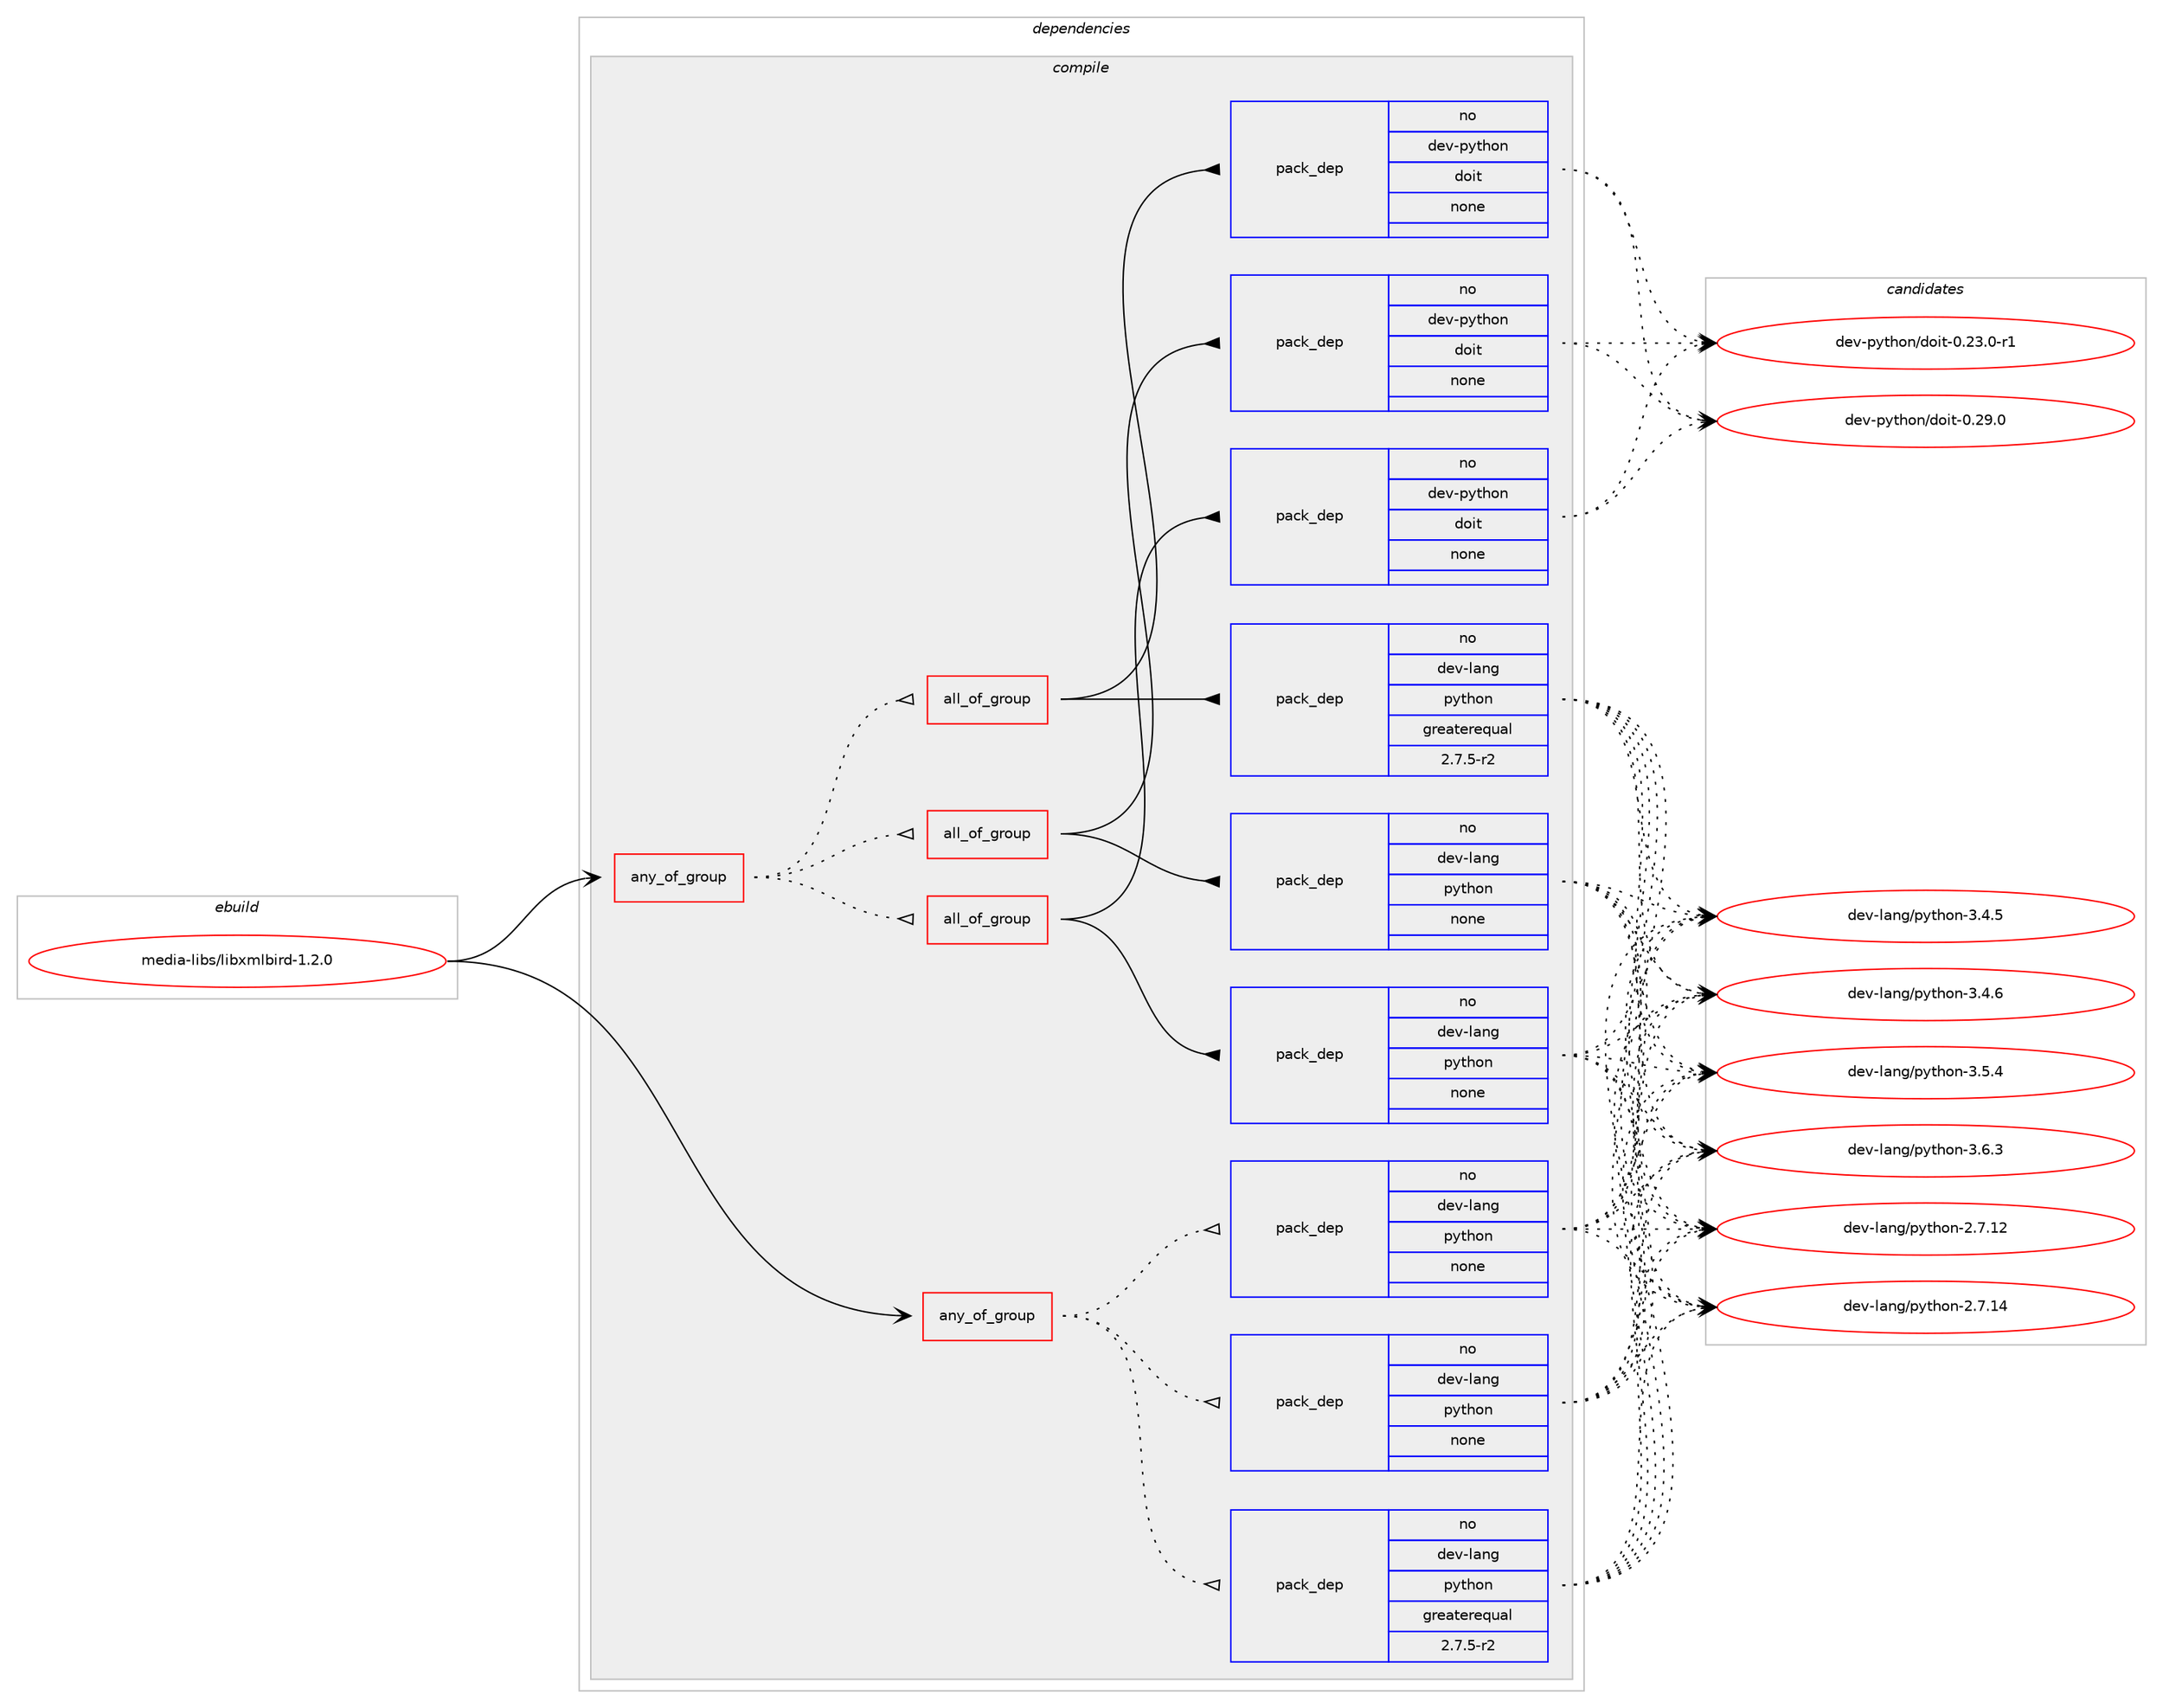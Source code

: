 digraph prolog {

# *************
# Graph options
# *************

newrank=true;
concentrate=true;
compound=true;
graph [rankdir=LR,fontname=Helvetica,fontsize=10,ranksep=1.5];#, ranksep=2.5, nodesep=0.2];
edge  [arrowhead=vee];
node  [fontname=Helvetica,fontsize=10];

# **********
# The ebuild
# **********

subgraph cluster_leftcol {
color=gray;
rank=same;
label=<<i>ebuild</i>>;
id [label="media-libs/libxmlbird-1.2.0", color=red, width=4, href="../media-libs/libxmlbird-1.2.0.svg"];
}

# ****************
# The dependencies
# ****************

subgraph cluster_midcol {
color=gray;
label=<<i>dependencies</i>>;
subgraph cluster_compile {
fillcolor="#eeeeee";
style=filled;
label=<<i>compile</i>>;
subgraph any5617 {
dependency366070 [label=<<TABLE BORDER="0" CELLBORDER="1" CELLSPACING="0" CELLPADDING="4"><TR><TD CELLPADDING="10">any_of_group</TD></TR></TABLE>>, shape=none, color=red];subgraph all141 {
dependency366071 [label=<<TABLE BORDER="0" CELLBORDER="1" CELLSPACING="0" CELLPADDING="4"><TR><TD CELLPADDING="10">all_of_group</TD></TR></TABLE>>, shape=none, color=red];subgraph pack270131 {
dependency366072 [label=<<TABLE BORDER="0" CELLBORDER="1" CELLSPACING="0" CELLPADDING="4" WIDTH="220"><TR><TD ROWSPAN="6" CELLPADDING="30">pack_dep</TD></TR><TR><TD WIDTH="110">no</TD></TR><TR><TD>dev-lang</TD></TR><TR><TD>python</TD></TR><TR><TD>none</TD></TR><TR><TD></TD></TR></TABLE>>, shape=none, color=blue];
}
dependency366071:e -> dependency366072:w [weight=20,style="solid",arrowhead="inv"];
subgraph pack270132 {
dependency366073 [label=<<TABLE BORDER="0" CELLBORDER="1" CELLSPACING="0" CELLPADDING="4" WIDTH="220"><TR><TD ROWSPAN="6" CELLPADDING="30">pack_dep</TD></TR><TR><TD WIDTH="110">no</TD></TR><TR><TD>dev-python</TD></TR><TR><TD>doit</TD></TR><TR><TD>none</TD></TR><TR><TD></TD></TR></TABLE>>, shape=none, color=blue];
}
dependency366071:e -> dependency366073:w [weight=20,style="solid",arrowhead="inv"];
}
dependency366070:e -> dependency366071:w [weight=20,style="dotted",arrowhead="oinv"];
subgraph all142 {
dependency366074 [label=<<TABLE BORDER="0" CELLBORDER="1" CELLSPACING="0" CELLPADDING="4"><TR><TD CELLPADDING="10">all_of_group</TD></TR></TABLE>>, shape=none, color=red];subgraph pack270133 {
dependency366075 [label=<<TABLE BORDER="0" CELLBORDER="1" CELLSPACING="0" CELLPADDING="4" WIDTH="220"><TR><TD ROWSPAN="6" CELLPADDING="30">pack_dep</TD></TR><TR><TD WIDTH="110">no</TD></TR><TR><TD>dev-lang</TD></TR><TR><TD>python</TD></TR><TR><TD>none</TD></TR><TR><TD></TD></TR></TABLE>>, shape=none, color=blue];
}
dependency366074:e -> dependency366075:w [weight=20,style="solid",arrowhead="inv"];
subgraph pack270134 {
dependency366076 [label=<<TABLE BORDER="0" CELLBORDER="1" CELLSPACING="0" CELLPADDING="4" WIDTH="220"><TR><TD ROWSPAN="6" CELLPADDING="30">pack_dep</TD></TR><TR><TD WIDTH="110">no</TD></TR><TR><TD>dev-python</TD></TR><TR><TD>doit</TD></TR><TR><TD>none</TD></TR><TR><TD></TD></TR></TABLE>>, shape=none, color=blue];
}
dependency366074:e -> dependency366076:w [weight=20,style="solid",arrowhead="inv"];
}
dependency366070:e -> dependency366074:w [weight=20,style="dotted",arrowhead="oinv"];
subgraph all143 {
dependency366077 [label=<<TABLE BORDER="0" CELLBORDER="1" CELLSPACING="0" CELLPADDING="4"><TR><TD CELLPADDING="10">all_of_group</TD></TR></TABLE>>, shape=none, color=red];subgraph pack270135 {
dependency366078 [label=<<TABLE BORDER="0" CELLBORDER="1" CELLSPACING="0" CELLPADDING="4" WIDTH="220"><TR><TD ROWSPAN="6" CELLPADDING="30">pack_dep</TD></TR><TR><TD WIDTH="110">no</TD></TR><TR><TD>dev-lang</TD></TR><TR><TD>python</TD></TR><TR><TD>greaterequal</TD></TR><TR><TD>2.7.5-r2</TD></TR></TABLE>>, shape=none, color=blue];
}
dependency366077:e -> dependency366078:w [weight=20,style="solid",arrowhead="inv"];
subgraph pack270136 {
dependency366079 [label=<<TABLE BORDER="0" CELLBORDER="1" CELLSPACING="0" CELLPADDING="4" WIDTH="220"><TR><TD ROWSPAN="6" CELLPADDING="30">pack_dep</TD></TR><TR><TD WIDTH="110">no</TD></TR><TR><TD>dev-python</TD></TR><TR><TD>doit</TD></TR><TR><TD>none</TD></TR><TR><TD></TD></TR></TABLE>>, shape=none, color=blue];
}
dependency366077:e -> dependency366079:w [weight=20,style="solid",arrowhead="inv"];
}
dependency366070:e -> dependency366077:w [weight=20,style="dotted",arrowhead="oinv"];
}
id:e -> dependency366070:w [weight=20,style="solid",arrowhead="vee"];
subgraph any5618 {
dependency366080 [label=<<TABLE BORDER="0" CELLBORDER="1" CELLSPACING="0" CELLPADDING="4"><TR><TD CELLPADDING="10">any_of_group</TD></TR></TABLE>>, shape=none, color=red];subgraph pack270137 {
dependency366081 [label=<<TABLE BORDER="0" CELLBORDER="1" CELLSPACING="0" CELLPADDING="4" WIDTH="220"><TR><TD ROWSPAN="6" CELLPADDING="30">pack_dep</TD></TR><TR><TD WIDTH="110">no</TD></TR><TR><TD>dev-lang</TD></TR><TR><TD>python</TD></TR><TR><TD>none</TD></TR><TR><TD></TD></TR></TABLE>>, shape=none, color=blue];
}
dependency366080:e -> dependency366081:w [weight=20,style="dotted",arrowhead="oinv"];
subgraph pack270138 {
dependency366082 [label=<<TABLE BORDER="0" CELLBORDER="1" CELLSPACING="0" CELLPADDING="4" WIDTH="220"><TR><TD ROWSPAN="6" CELLPADDING="30">pack_dep</TD></TR><TR><TD WIDTH="110">no</TD></TR><TR><TD>dev-lang</TD></TR><TR><TD>python</TD></TR><TR><TD>none</TD></TR><TR><TD></TD></TR></TABLE>>, shape=none, color=blue];
}
dependency366080:e -> dependency366082:w [weight=20,style="dotted",arrowhead="oinv"];
subgraph pack270139 {
dependency366083 [label=<<TABLE BORDER="0" CELLBORDER="1" CELLSPACING="0" CELLPADDING="4" WIDTH="220"><TR><TD ROWSPAN="6" CELLPADDING="30">pack_dep</TD></TR><TR><TD WIDTH="110">no</TD></TR><TR><TD>dev-lang</TD></TR><TR><TD>python</TD></TR><TR><TD>greaterequal</TD></TR><TR><TD>2.7.5-r2</TD></TR></TABLE>>, shape=none, color=blue];
}
dependency366080:e -> dependency366083:w [weight=20,style="dotted",arrowhead="oinv"];
}
id:e -> dependency366080:w [weight=20,style="solid",arrowhead="vee"];
}
subgraph cluster_compileandrun {
fillcolor="#eeeeee";
style=filled;
label=<<i>compile and run</i>>;
}
subgraph cluster_run {
fillcolor="#eeeeee";
style=filled;
label=<<i>run</i>>;
}
}

# **************
# The candidates
# **************

subgraph cluster_choices {
rank=same;
color=gray;
label=<<i>candidates</i>>;

subgraph choice270131 {
color=black;
nodesep=1;
choice10010111845108971101034711212111610411111045504655464950 [label="dev-lang/python-2.7.12", color=red, width=4,href="../dev-lang/python-2.7.12.svg"];
choice10010111845108971101034711212111610411111045504655464952 [label="dev-lang/python-2.7.14", color=red, width=4,href="../dev-lang/python-2.7.14.svg"];
choice100101118451089711010347112121116104111110455146524653 [label="dev-lang/python-3.4.5", color=red, width=4,href="../dev-lang/python-3.4.5.svg"];
choice100101118451089711010347112121116104111110455146524654 [label="dev-lang/python-3.4.6", color=red, width=4,href="../dev-lang/python-3.4.6.svg"];
choice100101118451089711010347112121116104111110455146534652 [label="dev-lang/python-3.5.4", color=red, width=4,href="../dev-lang/python-3.5.4.svg"];
choice100101118451089711010347112121116104111110455146544651 [label="dev-lang/python-3.6.3", color=red, width=4,href="../dev-lang/python-3.6.3.svg"];
dependency366072:e -> choice10010111845108971101034711212111610411111045504655464950:w [style=dotted,weight="100"];
dependency366072:e -> choice10010111845108971101034711212111610411111045504655464952:w [style=dotted,weight="100"];
dependency366072:e -> choice100101118451089711010347112121116104111110455146524653:w [style=dotted,weight="100"];
dependency366072:e -> choice100101118451089711010347112121116104111110455146524654:w [style=dotted,weight="100"];
dependency366072:e -> choice100101118451089711010347112121116104111110455146534652:w [style=dotted,weight="100"];
dependency366072:e -> choice100101118451089711010347112121116104111110455146544651:w [style=dotted,weight="100"];
}
subgraph choice270132 {
color=black;
nodesep=1;
choice1001011184511212111610411111047100111105116454846505146484511449 [label="dev-python/doit-0.23.0-r1", color=red, width=4,href="../dev-python/doit-0.23.0-r1.svg"];
choice100101118451121211161041111104710011110511645484650574648 [label="dev-python/doit-0.29.0", color=red, width=4,href="../dev-python/doit-0.29.0.svg"];
dependency366073:e -> choice1001011184511212111610411111047100111105116454846505146484511449:w [style=dotted,weight="100"];
dependency366073:e -> choice100101118451121211161041111104710011110511645484650574648:w [style=dotted,weight="100"];
}
subgraph choice270133 {
color=black;
nodesep=1;
choice10010111845108971101034711212111610411111045504655464950 [label="dev-lang/python-2.7.12", color=red, width=4,href="../dev-lang/python-2.7.12.svg"];
choice10010111845108971101034711212111610411111045504655464952 [label="dev-lang/python-2.7.14", color=red, width=4,href="../dev-lang/python-2.7.14.svg"];
choice100101118451089711010347112121116104111110455146524653 [label="dev-lang/python-3.4.5", color=red, width=4,href="../dev-lang/python-3.4.5.svg"];
choice100101118451089711010347112121116104111110455146524654 [label="dev-lang/python-3.4.6", color=red, width=4,href="../dev-lang/python-3.4.6.svg"];
choice100101118451089711010347112121116104111110455146534652 [label="dev-lang/python-3.5.4", color=red, width=4,href="../dev-lang/python-3.5.4.svg"];
choice100101118451089711010347112121116104111110455146544651 [label="dev-lang/python-3.6.3", color=red, width=4,href="../dev-lang/python-3.6.3.svg"];
dependency366075:e -> choice10010111845108971101034711212111610411111045504655464950:w [style=dotted,weight="100"];
dependency366075:e -> choice10010111845108971101034711212111610411111045504655464952:w [style=dotted,weight="100"];
dependency366075:e -> choice100101118451089711010347112121116104111110455146524653:w [style=dotted,weight="100"];
dependency366075:e -> choice100101118451089711010347112121116104111110455146524654:w [style=dotted,weight="100"];
dependency366075:e -> choice100101118451089711010347112121116104111110455146534652:w [style=dotted,weight="100"];
dependency366075:e -> choice100101118451089711010347112121116104111110455146544651:w [style=dotted,weight="100"];
}
subgraph choice270134 {
color=black;
nodesep=1;
choice1001011184511212111610411111047100111105116454846505146484511449 [label="dev-python/doit-0.23.0-r1", color=red, width=4,href="../dev-python/doit-0.23.0-r1.svg"];
choice100101118451121211161041111104710011110511645484650574648 [label="dev-python/doit-0.29.0", color=red, width=4,href="../dev-python/doit-0.29.0.svg"];
dependency366076:e -> choice1001011184511212111610411111047100111105116454846505146484511449:w [style=dotted,weight="100"];
dependency366076:e -> choice100101118451121211161041111104710011110511645484650574648:w [style=dotted,weight="100"];
}
subgraph choice270135 {
color=black;
nodesep=1;
choice10010111845108971101034711212111610411111045504655464950 [label="dev-lang/python-2.7.12", color=red, width=4,href="../dev-lang/python-2.7.12.svg"];
choice10010111845108971101034711212111610411111045504655464952 [label="dev-lang/python-2.7.14", color=red, width=4,href="../dev-lang/python-2.7.14.svg"];
choice100101118451089711010347112121116104111110455146524653 [label="dev-lang/python-3.4.5", color=red, width=4,href="../dev-lang/python-3.4.5.svg"];
choice100101118451089711010347112121116104111110455146524654 [label="dev-lang/python-3.4.6", color=red, width=4,href="../dev-lang/python-3.4.6.svg"];
choice100101118451089711010347112121116104111110455146534652 [label="dev-lang/python-3.5.4", color=red, width=4,href="../dev-lang/python-3.5.4.svg"];
choice100101118451089711010347112121116104111110455146544651 [label="dev-lang/python-3.6.3", color=red, width=4,href="../dev-lang/python-3.6.3.svg"];
dependency366078:e -> choice10010111845108971101034711212111610411111045504655464950:w [style=dotted,weight="100"];
dependency366078:e -> choice10010111845108971101034711212111610411111045504655464952:w [style=dotted,weight="100"];
dependency366078:e -> choice100101118451089711010347112121116104111110455146524653:w [style=dotted,weight="100"];
dependency366078:e -> choice100101118451089711010347112121116104111110455146524654:w [style=dotted,weight="100"];
dependency366078:e -> choice100101118451089711010347112121116104111110455146534652:w [style=dotted,weight="100"];
dependency366078:e -> choice100101118451089711010347112121116104111110455146544651:w [style=dotted,weight="100"];
}
subgraph choice270136 {
color=black;
nodesep=1;
choice1001011184511212111610411111047100111105116454846505146484511449 [label="dev-python/doit-0.23.0-r1", color=red, width=4,href="../dev-python/doit-0.23.0-r1.svg"];
choice100101118451121211161041111104710011110511645484650574648 [label="dev-python/doit-0.29.0", color=red, width=4,href="../dev-python/doit-0.29.0.svg"];
dependency366079:e -> choice1001011184511212111610411111047100111105116454846505146484511449:w [style=dotted,weight="100"];
dependency366079:e -> choice100101118451121211161041111104710011110511645484650574648:w [style=dotted,weight="100"];
}
subgraph choice270137 {
color=black;
nodesep=1;
choice10010111845108971101034711212111610411111045504655464950 [label="dev-lang/python-2.7.12", color=red, width=4,href="../dev-lang/python-2.7.12.svg"];
choice10010111845108971101034711212111610411111045504655464952 [label="dev-lang/python-2.7.14", color=red, width=4,href="../dev-lang/python-2.7.14.svg"];
choice100101118451089711010347112121116104111110455146524653 [label="dev-lang/python-3.4.5", color=red, width=4,href="../dev-lang/python-3.4.5.svg"];
choice100101118451089711010347112121116104111110455146524654 [label="dev-lang/python-3.4.6", color=red, width=4,href="../dev-lang/python-3.4.6.svg"];
choice100101118451089711010347112121116104111110455146534652 [label="dev-lang/python-3.5.4", color=red, width=4,href="../dev-lang/python-3.5.4.svg"];
choice100101118451089711010347112121116104111110455146544651 [label="dev-lang/python-3.6.3", color=red, width=4,href="../dev-lang/python-3.6.3.svg"];
dependency366081:e -> choice10010111845108971101034711212111610411111045504655464950:w [style=dotted,weight="100"];
dependency366081:e -> choice10010111845108971101034711212111610411111045504655464952:w [style=dotted,weight="100"];
dependency366081:e -> choice100101118451089711010347112121116104111110455146524653:w [style=dotted,weight="100"];
dependency366081:e -> choice100101118451089711010347112121116104111110455146524654:w [style=dotted,weight="100"];
dependency366081:e -> choice100101118451089711010347112121116104111110455146534652:w [style=dotted,weight="100"];
dependency366081:e -> choice100101118451089711010347112121116104111110455146544651:w [style=dotted,weight="100"];
}
subgraph choice270138 {
color=black;
nodesep=1;
choice10010111845108971101034711212111610411111045504655464950 [label="dev-lang/python-2.7.12", color=red, width=4,href="../dev-lang/python-2.7.12.svg"];
choice10010111845108971101034711212111610411111045504655464952 [label="dev-lang/python-2.7.14", color=red, width=4,href="../dev-lang/python-2.7.14.svg"];
choice100101118451089711010347112121116104111110455146524653 [label="dev-lang/python-3.4.5", color=red, width=4,href="../dev-lang/python-3.4.5.svg"];
choice100101118451089711010347112121116104111110455146524654 [label="dev-lang/python-3.4.6", color=red, width=4,href="../dev-lang/python-3.4.6.svg"];
choice100101118451089711010347112121116104111110455146534652 [label="dev-lang/python-3.5.4", color=red, width=4,href="../dev-lang/python-3.5.4.svg"];
choice100101118451089711010347112121116104111110455146544651 [label="dev-lang/python-3.6.3", color=red, width=4,href="../dev-lang/python-3.6.3.svg"];
dependency366082:e -> choice10010111845108971101034711212111610411111045504655464950:w [style=dotted,weight="100"];
dependency366082:e -> choice10010111845108971101034711212111610411111045504655464952:w [style=dotted,weight="100"];
dependency366082:e -> choice100101118451089711010347112121116104111110455146524653:w [style=dotted,weight="100"];
dependency366082:e -> choice100101118451089711010347112121116104111110455146524654:w [style=dotted,weight="100"];
dependency366082:e -> choice100101118451089711010347112121116104111110455146534652:w [style=dotted,weight="100"];
dependency366082:e -> choice100101118451089711010347112121116104111110455146544651:w [style=dotted,weight="100"];
}
subgraph choice270139 {
color=black;
nodesep=1;
choice10010111845108971101034711212111610411111045504655464950 [label="dev-lang/python-2.7.12", color=red, width=4,href="../dev-lang/python-2.7.12.svg"];
choice10010111845108971101034711212111610411111045504655464952 [label="dev-lang/python-2.7.14", color=red, width=4,href="../dev-lang/python-2.7.14.svg"];
choice100101118451089711010347112121116104111110455146524653 [label="dev-lang/python-3.4.5", color=red, width=4,href="../dev-lang/python-3.4.5.svg"];
choice100101118451089711010347112121116104111110455146524654 [label="dev-lang/python-3.4.6", color=red, width=4,href="../dev-lang/python-3.4.6.svg"];
choice100101118451089711010347112121116104111110455146534652 [label="dev-lang/python-3.5.4", color=red, width=4,href="../dev-lang/python-3.5.4.svg"];
choice100101118451089711010347112121116104111110455146544651 [label="dev-lang/python-3.6.3", color=red, width=4,href="../dev-lang/python-3.6.3.svg"];
dependency366083:e -> choice10010111845108971101034711212111610411111045504655464950:w [style=dotted,weight="100"];
dependency366083:e -> choice10010111845108971101034711212111610411111045504655464952:w [style=dotted,weight="100"];
dependency366083:e -> choice100101118451089711010347112121116104111110455146524653:w [style=dotted,weight="100"];
dependency366083:e -> choice100101118451089711010347112121116104111110455146524654:w [style=dotted,weight="100"];
dependency366083:e -> choice100101118451089711010347112121116104111110455146534652:w [style=dotted,weight="100"];
dependency366083:e -> choice100101118451089711010347112121116104111110455146544651:w [style=dotted,weight="100"];
}
}

}
